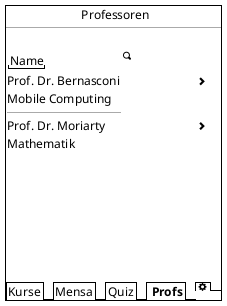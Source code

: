 @startsalt
{+
""          "" Professoren
--
{
    .
    "Name" | <&magnifying-glass>
    Prof. Dr. Bernasconi | ""          "" <&chevron-right>
    Mobile Computing | .
    ----
    Prof. Dr. Moriarty | ""          "" <&chevron-right>
    Mathematik | .
    .
    .
    .
    .
    .
    .
    .    
}
{/ Kurse | Mensa | Quiz | <b> Profs | <&cog> }
}

@endsalt


